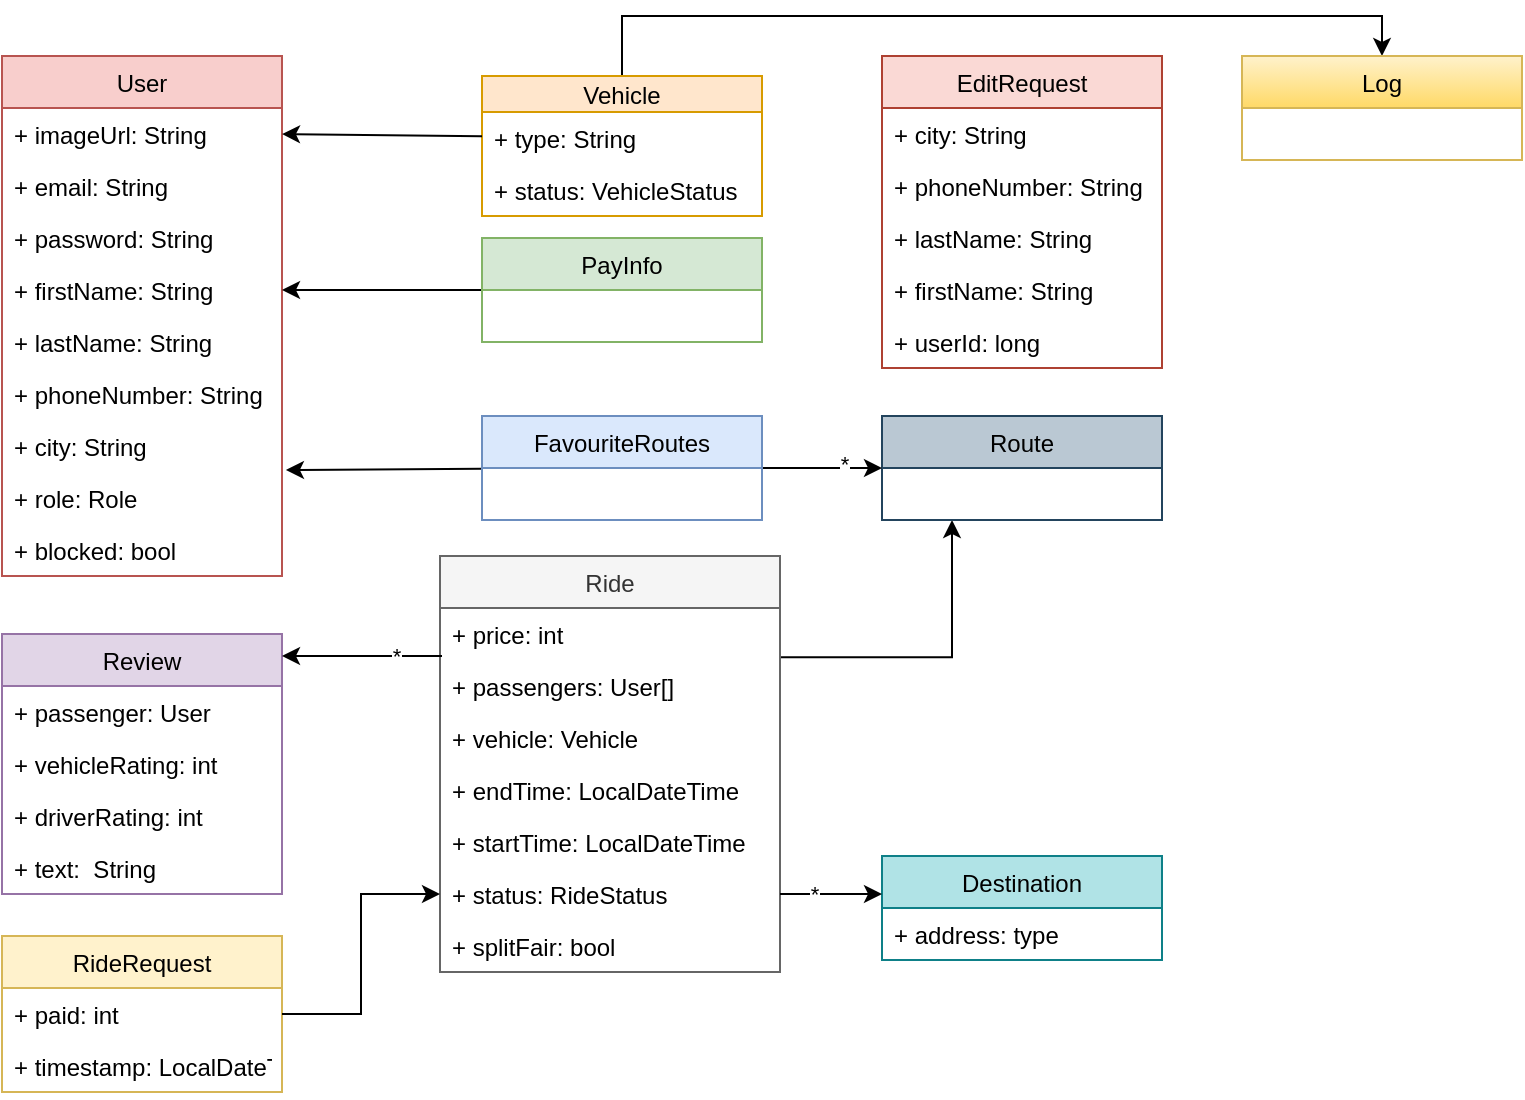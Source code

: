 <mxfile version="20.4.1" type="github">
  <diagram id="C5RBs43oDa-KdzZeNtuy" name="Class Diagram">
    <mxGraphModel dx="1038" dy="547" grid="1" gridSize="10" guides="1" tooltips="1" connect="1" arrows="1" fold="1" page="1" pageScale="1" pageWidth="827" pageHeight="1169" math="0" shadow="0">
      <root>
        <mxCell id="WIyWlLk6GJQsqaUBKTNV-0" />
        <mxCell id="WIyWlLk6GJQsqaUBKTNV-1" parent="WIyWlLk6GJQsqaUBKTNV-0" />
        <mxCell id="1hXaBC5g1eEKrx8nEejY-0" value="User" style="swimlane;fontStyle=0;childLayout=stackLayout;horizontal=1;startSize=26;fillColor=#f8cecc;horizontalStack=0;resizeParent=1;resizeParentMax=0;resizeLast=0;collapsible=1;marginBottom=0;strokeColor=#b85450;" vertex="1" parent="WIyWlLk6GJQsqaUBKTNV-1">
          <mxGeometry x="20" y="30" width="140" height="260" as="geometry" />
        </mxCell>
        <mxCell id="1hXaBC5g1eEKrx8nEejY-54" value="+ imageUrl: String" style="text;strokeColor=none;fillColor=none;align=left;verticalAlign=top;spacingLeft=4;spacingRight=4;overflow=hidden;rotatable=0;points=[[0,0.5],[1,0.5]];portConstraint=eastwest;" vertex="1" parent="1hXaBC5g1eEKrx8nEejY-0">
          <mxGeometry y="26" width="140" height="26" as="geometry" />
        </mxCell>
        <mxCell id="1hXaBC5g1eEKrx8nEejY-1" value="+ email: String" style="text;strokeColor=none;fillColor=none;align=left;verticalAlign=top;spacingLeft=4;spacingRight=4;overflow=hidden;rotatable=0;points=[[0,0.5],[1,0.5]];portConstraint=eastwest;" vertex="1" parent="1hXaBC5g1eEKrx8nEejY-0">
          <mxGeometry y="52" width="140" height="26" as="geometry" />
        </mxCell>
        <mxCell id="1hXaBC5g1eEKrx8nEejY-2" value="+ password: String" style="text;strokeColor=none;fillColor=none;align=left;verticalAlign=top;spacingLeft=4;spacingRight=4;overflow=hidden;rotatable=0;points=[[0,0.5],[1,0.5]];portConstraint=eastwest;" vertex="1" parent="1hXaBC5g1eEKrx8nEejY-0">
          <mxGeometry y="78" width="140" height="26" as="geometry" />
        </mxCell>
        <mxCell id="1hXaBC5g1eEKrx8nEejY-3" value="+ firstName: String" style="text;strokeColor=none;fillColor=none;align=left;verticalAlign=top;spacingLeft=4;spacingRight=4;overflow=hidden;rotatable=0;points=[[0,0.5],[1,0.5]];portConstraint=eastwest;" vertex="1" parent="1hXaBC5g1eEKrx8nEejY-0">
          <mxGeometry y="104" width="140" height="26" as="geometry" />
        </mxCell>
        <mxCell id="1hXaBC5g1eEKrx8nEejY-4" value="+ lastName: String" style="text;strokeColor=none;fillColor=none;align=left;verticalAlign=top;spacingLeft=4;spacingRight=4;overflow=hidden;rotatable=0;points=[[0,0.5],[1,0.5]];portConstraint=eastwest;" vertex="1" parent="1hXaBC5g1eEKrx8nEejY-0">
          <mxGeometry y="130" width="140" height="26" as="geometry" />
        </mxCell>
        <mxCell id="1hXaBC5g1eEKrx8nEejY-6" value="+ phoneNumber: String" style="text;strokeColor=none;fillColor=none;align=left;verticalAlign=top;spacingLeft=4;spacingRight=4;overflow=hidden;rotatable=0;points=[[0,0.5],[1,0.5]];portConstraint=eastwest;" vertex="1" parent="1hXaBC5g1eEKrx8nEejY-0">
          <mxGeometry y="156" width="140" height="26" as="geometry" />
        </mxCell>
        <mxCell id="1hXaBC5g1eEKrx8nEejY-5" value="+ city: String" style="text;strokeColor=none;fillColor=none;align=left;verticalAlign=top;spacingLeft=4;spacingRight=4;overflow=hidden;rotatable=0;points=[[0,0.5],[1,0.5]];portConstraint=eastwest;" vertex="1" parent="1hXaBC5g1eEKrx8nEejY-0">
          <mxGeometry y="182" width="140" height="26" as="geometry" />
        </mxCell>
        <mxCell id="1hXaBC5g1eEKrx8nEejY-7" value="+ role: Role" style="text;strokeColor=none;fillColor=none;align=left;verticalAlign=top;spacingLeft=4;spacingRight=4;overflow=hidden;rotatable=0;points=[[0,0.5],[1,0.5]];portConstraint=eastwest;" vertex="1" parent="1hXaBC5g1eEKrx8nEejY-0">
          <mxGeometry y="208" width="140" height="26" as="geometry" />
        </mxCell>
        <mxCell id="1hXaBC5g1eEKrx8nEejY-85" value="+ blocked: bool" style="text;strokeColor=none;fillColor=none;align=left;verticalAlign=top;spacingLeft=4;spacingRight=4;overflow=hidden;rotatable=0;points=[[0,0.5],[1,0.5]];portConstraint=eastwest;" vertex="1" parent="1hXaBC5g1eEKrx8nEejY-0">
          <mxGeometry y="234" width="140" height="26" as="geometry" />
        </mxCell>
        <mxCell id="1hXaBC5g1eEKrx8nEejY-90" style="edgeStyle=orthogonalEdgeStyle;rounded=0;orthogonalLoop=1;jettySize=auto;html=1;entryX=0.5;entryY=0;entryDx=0;entryDy=0;startArrow=none;startFill=0;exitX=0.5;exitY=0;exitDx=0;exitDy=0;" edge="1" parent="WIyWlLk6GJQsqaUBKTNV-1" source="1hXaBC5g1eEKrx8nEejY-8" target="1hXaBC5g1eEKrx8nEejY-86">
          <mxGeometry relative="1" as="geometry" />
        </mxCell>
        <mxCell id="1hXaBC5g1eEKrx8nEejY-8" value="Vehicle" style="swimlane;fontStyle=0;childLayout=stackLayout;horizontal=1;startSize=18;fillColor=#ffe6cc;horizontalStack=0;resizeParent=1;resizeParentMax=0;resizeLast=0;collapsible=1;marginBottom=0;strokeColor=#d79b00;" vertex="1" parent="WIyWlLk6GJQsqaUBKTNV-1">
          <mxGeometry x="260" y="40" width="140" height="70" as="geometry" />
        </mxCell>
        <mxCell id="1hXaBC5g1eEKrx8nEejY-11" value="+ type: String" style="text;strokeColor=none;fillColor=none;align=left;verticalAlign=top;spacingLeft=4;spacingRight=4;overflow=hidden;rotatable=0;points=[[0,0.5],[1,0.5]];portConstraint=eastwest;" vertex="1" parent="1hXaBC5g1eEKrx8nEejY-8">
          <mxGeometry y="18" width="140" height="26" as="geometry" />
        </mxCell>
        <mxCell id="1hXaBC5g1eEKrx8nEejY-40" value="+ status: VehicleStatus" style="text;strokeColor=none;fillColor=none;align=left;verticalAlign=top;spacingLeft=4;spacingRight=4;overflow=hidden;rotatable=0;points=[[0,0.5],[1,0.5]];portConstraint=eastwest;" vertex="1" parent="1hXaBC5g1eEKrx8nEejY-8">
          <mxGeometry y="44" width="140" height="26" as="geometry" />
        </mxCell>
        <mxCell id="1hXaBC5g1eEKrx8nEejY-12" style="rounded=0;orthogonalLoop=1;jettySize=auto;html=1;entryX=1;entryY=0.5;entryDx=0;entryDy=0;" edge="1" parent="WIyWlLk6GJQsqaUBKTNV-1" source="1hXaBC5g1eEKrx8nEejY-11" target="1hXaBC5g1eEKrx8nEejY-54">
          <mxGeometry relative="1" as="geometry" />
        </mxCell>
        <mxCell id="1hXaBC5g1eEKrx8nEejY-17" style="edgeStyle=orthogonalEdgeStyle;rounded=0;orthogonalLoop=1;jettySize=auto;html=1;entryX=1;entryY=0.5;entryDx=0;entryDy=0;" edge="1" parent="WIyWlLk6GJQsqaUBKTNV-1" source="1hXaBC5g1eEKrx8nEejY-13" target="1hXaBC5g1eEKrx8nEejY-3">
          <mxGeometry relative="1" as="geometry">
            <mxPoint x="190" y="147" as="targetPoint" />
            <Array as="points" />
          </mxGeometry>
        </mxCell>
        <mxCell id="1hXaBC5g1eEKrx8nEejY-13" value="PayInfo" style="swimlane;fontStyle=0;childLayout=stackLayout;horizontal=1;startSize=26;fillColor=#d5e8d4;horizontalStack=0;resizeParent=1;resizeParentMax=0;resizeLast=0;collapsible=1;marginBottom=0;strokeColor=#82b366;" vertex="1" parent="WIyWlLk6GJQsqaUBKTNV-1">
          <mxGeometry x="260" y="121" width="140" height="52" as="geometry" />
        </mxCell>
        <mxCell id="1hXaBC5g1eEKrx8nEejY-72" style="edgeStyle=orthogonalEdgeStyle;rounded=0;orthogonalLoop=1;jettySize=auto;html=1;entryX=0.25;entryY=1;entryDx=0;entryDy=0;startArrow=none;startFill=0;exitX=1.001;exitY=0.946;exitDx=0;exitDy=0;exitPerimeter=0;" edge="1" parent="WIyWlLk6GJQsqaUBKTNV-1" source="1hXaBC5g1eEKrx8nEejY-19" target="1hXaBC5g1eEKrx8nEejY-70">
          <mxGeometry relative="1" as="geometry" />
        </mxCell>
        <mxCell id="1hXaBC5g1eEKrx8nEejY-18" value="Ride" style="swimlane;fontStyle=0;childLayout=stackLayout;horizontal=1;startSize=26;fillColor=#f5f5f5;horizontalStack=0;resizeParent=1;resizeParentMax=0;resizeLast=0;collapsible=1;marginBottom=0;fontColor=#333333;strokeColor=#666666;" vertex="1" parent="WIyWlLk6GJQsqaUBKTNV-1">
          <mxGeometry x="239" y="280" width="170" height="208" as="geometry" />
        </mxCell>
        <mxCell id="1hXaBC5g1eEKrx8nEejY-19" value="+ price: int" style="text;strokeColor=none;fillColor=none;align=left;verticalAlign=top;spacingLeft=4;spacingRight=4;overflow=hidden;rotatable=0;points=[[0,0.5],[1,0.5]];portConstraint=eastwest;" vertex="1" parent="1hXaBC5g1eEKrx8nEejY-18">
          <mxGeometry y="26" width="170" height="26" as="geometry" />
        </mxCell>
        <mxCell id="1hXaBC5g1eEKrx8nEejY-23" value="+ passengers: User[]" style="text;strokeColor=none;fillColor=none;align=left;verticalAlign=top;spacingLeft=4;spacingRight=4;overflow=hidden;rotatable=0;points=[[0,0.5],[1,0.5]];portConstraint=eastwest;" vertex="1" parent="1hXaBC5g1eEKrx8nEejY-18">
          <mxGeometry y="52" width="170" height="26" as="geometry" />
        </mxCell>
        <mxCell id="1hXaBC5g1eEKrx8nEejY-24" value="+ vehicle: Vehicle" style="text;strokeColor=none;fillColor=none;align=left;verticalAlign=top;spacingLeft=4;spacingRight=4;overflow=hidden;rotatable=0;points=[[0,0.5],[1,0.5]];portConstraint=eastwest;" vertex="1" parent="1hXaBC5g1eEKrx8nEejY-18">
          <mxGeometry y="78" width="170" height="26" as="geometry" />
        </mxCell>
        <mxCell id="1hXaBC5g1eEKrx8nEejY-30" value="+ endTime: LocalDateTime" style="text;strokeColor=none;fillColor=none;align=left;verticalAlign=top;spacingLeft=4;spacingRight=4;overflow=hidden;rotatable=0;points=[[0,0.5],[1,0.5]];portConstraint=eastwest;" vertex="1" parent="1hXaBC5g1eEKrx8nEejY-18">
          <mxGeometry y="104" width="170" height="26" as="geometry" />
        </mxCell>
        <mxCell id="1hXaBC5g1eEKrx8nEejY-27" value="+ startTime: LocalDateTime" style="text;strokeColor=none;fillColor=none;align=left;verticalAlign=top;spacingLeft=4;spacingRight=4;overflow=hidden;rotatable=0;points=[[0,0.5],[1,0.5]];portConstraint=eastwest;" vertex="1" parent="1hXaBC5g1eEKrx8nEejY-18">
          <mxGeometry y="130" width="170" height="26" as="geometry" />
        </mxCell>
        <mxCell id="1hXaBC5g1eEKrx8nEejY-39" value="+ status: RideStatus" style="text;strokeColor=none;fillColor=none;align=left;verticalAlign=top;spacingLeft=4;spacingRight=4;overflow=hidden;rotatable=0;points=[[0,0.5],[1,0.5]];portConstraint=eastwest;" vertex="1" parent="1hXaBC5g1eEKrx8nEejY-18">
          <mxGeometry y="156" width="170" height="26" as="geometry" />
        </mxCell>
        <mxCell id="1hXaBC5g1eEKrx8nEejY-43" value="+ splitFair: bool" style="text;strokeColor=none;fillColor=none;align=left;verticalAlign=top;spacingLeft=4;spacingRight=4;overflow=hidden;rotatable=0;points=[[0,0.5],[1,0.5]];portConstraint=eastwest;" vertex="1" parent="1hXaBC5g1eEKrx8nEejY-18">
          <mxGeometry y="182" width="170" height="26" as="geometry" />
        </mxCell>
        <mxCell id="1hXaBC5g1eEKrx8nEejY-34" value="Destination" style="swimlane;fontStyle=0;childLayout=stackLayout;horizontal=1;startSize=26;fillColor=#b0e3e6;horizontalStack=0;resizeParent=1;resizeParentMax=0;resizeLast=0;collapsible=1;marginBottom=0;strokeColor=#0e8088;" vertex="1" parent="WIyWlLk6GJQsqaUBKTNV-1">
          <mxGeometry x="460" y="430" width="140" height="52" as="geometry" />
        </mxCell>
        <mxCell id="1hXaBC5g1eEKrx8nEejY-37" value="+ address: type" style="text;strokeColor=none;fillColor=none;align=left;verticalAlign=top;spacingLeft=4;spacingRight=4;overflow=hidden;rotatable=0;points=[[0,0.5],[1,0.5]];portConstraint=eastwest;" vertex="1" parent="1hXaBC5g1eEKrx8nEejY-34">
          <mxGeometry y="26" width="140" height="26" as="geometry" />
        </mxCell>
        <mxCell id="1hXaBC5g1eEKrx8nEejY-41" style="rounded=0;orthogonalLoop=1;jettySize=auto;html=1;startArrow=none;startFill=0;exitX=1;exitY=0.5;exitDx=0;exitDy=0;" edge="1" parent="WIyWlLk6GJQsqaUBKTNV-1" source="1hXaBC5g1eEKrx8nEejY-39">
          <mxGeometry relative="1" as="geometry">
            <mxPoint x="410" y="470" as="sourcePoint" />
            <mxPoint x="460" y="449" as="targetPoint" />
          </mxGeometry>
        </mxCell>
        <mxCell id="1hXaBC5g1eEKrx8nEejY-42" value="*" style="edgeLabel;html=1;align=center;verticalAlign=middle;resizable=0;points=[];" vertex="1" connectable="0" parent="1hXaBC5g1eEKrx8nEejY-41">
          <mxGeometry x="-0.343" relative="1" as="geometry">
            <mxPoint as="offset" />
          </mxGeometry>
        </mxCell>
        <mxCell id="1hXaBC5g1eEKrx8nEejY-44" value="Review" style="swimlane;fontStyle=0;childLayout=stackLayout;horizontal=1;startSize=26;fillColor=#e1d5e7;horizontalStack=0;resizeParent=1;resizeParentMax=0;resizeLast=0;collapsible=1;marginBottom=0;strokeColor=#9673a6;" vertex="1" parent="WIyWlLk6GJQsqaUBKTNV-1">
          <mxGeometry x="20" y="319" width="140" height="130" as="geometry" />
        </mxCell>
        <mxCell id="1hXaBC5g1eEKrx8nEejY-46" value="+ passenger: User" style="text;strokeColor=none;fillColor=none;align=left;verticalAlign=top;spacingLeft=4;spacingRight=4;overflow=hidden;rotatable=0;points=[[0,0.5],[1,0.5]];portConstraint=eastwest;" vertex="1" parent="1hXaBC5g1eEKrx8nEejY-44">
          <mxGeometry y="26" width="140" height="26" as="geometry" />
        </mxCell>
        <mxCell id="1hXaBC5g1eEKrx8nEejY-45" value="+ vehicleRating: int" style="text;strokeColor=none;fillColor=none;align=left;verticalAlign=top;spacingLeft=4;spacingRight=4;overflow=hidden;rotatable=0;points=[[0,0.5],[1,0.5]];portConstraint=eastwest;" vertex="1" parent="1hXaBC5g1eEKrx8nEejY-44">
          <mxGeometry y="52" width="140" height="26" as="geometry" />
        </mxCell>
        <mxCell id="1hXaBC5g1eEKrx8nEejY-47" value="+ driverRating: int" style="text;strokeColor=none;fillColor=none;align=left;verticalAlign=top;spacingLeft=4;spacingRight=4;overflow=hidden;rotatable=0;points=[[0,0.5],[1,0.5]];portConstraint=eastwest;" vertex="1" parent="1hXaBC5g1eEKrx8nEejY-44">
          <mxGeometry y="78" width="140" height="26" as="geometry" />
        </mxCell>
        <mxCell id="1hXaBC5g1eEKrx8nEejY-80" value="+ text:  String" style="text;strokeColor=none;fillColor=none;align=left;verticalAlign=top;spacingLeft=4;spacingRight=4;overflow=hidden;rotatable=0;points=[[0,0.5],[1,0.5]];portConstraint=eastwest;" vertex="1" parent="1hXaBC5g1eEKrx8nEejY-44">
          <mxGeometry y="104" width="140" height="26" as="geometry" />
        </mxCell>
        <mxCell id="1hXaBC5g1eEKrx8nEejY-48" style="rounded=0;orthogonalLoop=1;jettySize=auto;html=1;startArrow=none;startFill=0;" edge="1" parent="WIyWlLk6GJQsqaUBKTNV-1">
          <mxGeometry relative="1" as="geometry">
            <mxPoint x="240" y="330" as="sourcePoint" />
            <mxPoint x="160" y="330" as="targetPoint" />
          </mxGeometry>
        </mxCell>
        <mxCell id="1hXaBC5g1eEKrx8nEejY-49" value="*" style="edgeLabel;html=1;align=center;verticalAlign=middle;resizable=0;points=[];" vertex="1" connectable="0" parent="1hXaBC5g1eEKrx8nEejY-48">
          <mxGeometry x="-0.416" relative="1" as="geometry">
            <mxPoint as="offset" />
          </mxGeometry>
        </mxCell>
        <mxCell id="1hXaBC5g1eEKrx8nEejY-50" value="EditRequest" style="swimlane;fontStyle=0;childLayout=stackLayout;horizontal=1;startSize=26;fillColor=#fad9d5;horizontalStack=0;resizeParent=1;resizeParentMax=0;resizeLast=0;collapsible=1;marginBottom=0;strokeColor=#ae4132;" vertex="1" parent="WIyWlLk6GJQsqaUBKTNV-1">
          <mxGeometry x="460" y="30" width="140" height="156" as="geometry" />
        </mxCell>
        <mxCell id="1hXaBC5g1eEKrx8nEejY-58" value="+ city: String" style="text;strokeColor=none;fillColor=none;align=left;verticalAlign=top;spacingLeft=4;spacingRight=4;overflow=hidden;rotatable=0;points=[[0,0.5],[1,0.5]];portConstraint=eastwest;" vertex="1" parent="1hXaBC5g1eEKrx8nEejY-50">
          <mxGeometry y="26" width="140" height="26" as="geometry" />
        </mxCell>
        <mxCell id="1hXaBC5g1eEKrx8nEejY-57" value="+ phoneNumber: String" style="text;strokeColor=none;fillColor=none;align=left;verticalAlign=top;spacingLeft=4;spacingRight=4;overflow=hidden;rotatable=0;points=[[0,0.5],[1,0.5]];portConstraint=eastwest;" vertex="1" parent="1hXaBC5g1eEKrx8nEejY-50">
          <mxGeometry y="52" width="140" height="26" as="geometry" />
        </mxCell>
        <mxCell id="1hXaBC5g1eEKrx8nEejY-56" value="+ lastName: String" style="text;strokeColor=none;fillColor=none;align=left;verticalAlign=top;spacingLeft=4;spacingRight=4;overflow=hidden;rotatable=0;points=[[0,0.5],[1,0.5]];portConstraint=eastwest;" vertex="1" parent="1hXaBC5g1eEKrx8nEejY-50">
          <mxGeometry y="78" width="140" height="26" as="geometry" />
        </mxCell>
        <mxCell id="1hXaBC5g1eEKrx8nEejY-55" value="+ firstName: String" style="text;strokeColor=none;fillColor=none;align=left;verticalAlign=top;spacingLeft=4;spacingRight=4;overflow=hidden;rotatable=0;points=[[0,0.5],[1,0.5]];portConstraint=eastwest;" vertex="1" parent="1hXaBC5g1eEKrx8nEejY-50">
          <mxGeometry y="104" width="140" height="26" as="geometry" />
        </mxCell>
        <mxCell id="1hXaBC5g1eEKrx8nEejY-60" value="+ userId: long" style="text;strokeColor=none;fillColor=none;align=left;verticalAlign=top;spacingLeft=4;spacingRight=4;overflow=hidden;rotatable=0;points=[[0,0.5],[1,0.5]];portConstraint=eastwest;" vertex="1" parent="1hXaBC5g1eEKrx8nEejY-50">
          <mxGeometry y="130" width="140" height="26" as="geometry" />
        </mxCell>
        <mxCell id="1hXaBC5g1eEKrx8nEejY-70" value="Route" style="swimlane;fontStyle=0;childLayout=stackLayout;horizontal=1;startSize=26;fillColor=#bac8d3;horizontalStack=0;resizeParent=1;resizeParentMax=0;resizeLast=0;collapsible=1;marginBottom=0;strokeColor=#23445d;" vertex="1" parent="WIyWlLk6GJQsqaUBKTNV-1">
          <mxGeometry x="460" y="210" width="140" height="52" as="geometry" />
        </mxCell>
        <mxCell id="1hXaBC5g1eEKrx8nEejY-74" value="RideRequest" style="swimlane;fontStyle=0;childLayout=stackLayout;horizontal=1;startSize=26;fillColor=#fff2cc;horizontalStack=0;resizeParent=1;resizeParentMax=0;resizeLast=0;collapsible=1;marginBottom=0;strokeColor=#d6b656;" vertex="1" parent="WIyWlLk6GJQsqaUBKTNV-1">
          <mxGeometry x="20" y="470" width="140" height="78" as="geometry" />
        </mxCell>
        <mxCell id="1hXaBC5g1eEKrx8nEejY-79" value="+ paid: int" style="text;strokeColor=none;fillColor=none;align=left;verticalAlign=top;spacingLeft=4;spacingRight=4;overflow=hidden;rotatable=0;points=[[0,0.5],[1,0.5]];portConstraint=eastwest;" vertex="1" parent="1hXaBC5g1eEKrx8nEejY-74">
          <mxGeometry y="26" width="140" height="26" as="geometry" />
        </mxCell>
        <mxCell id="1hXaBC5g1eEKrx8nEejY-77" value="+ timestamp: LocalDateTime" style="text;strokeColor=none;fillColor=none;align=left;verticalAlign=top;spacingLeft=4;spacingRight=4;overflow=hidden;rotatable=0;points=[[0,0.5],[1,0.5]];portConstraint=eastwest;" vertex="1" parent="1hXaBC5g1eEKrx8nEejY-74">
          <mxGeometry y="52" width="140" height="26" as="geometry" />
        </mxCell>
        <mxCell id="1hXaBC5g1eEKrx8nEejY-78" style="edgeStyle=orthogonalEdgeStyle;rounded=0;orthogonalLoop=1;jettySize=auto;html=1;entryX=0;entryY=0.5;entryDx=0;entryDy=0;startArrow=none;startFill=0;exitX=1;exitY=0.5;exitDx=0;exitDy=0;" edge="1" parent="WIyWlLk6GJQsqaUBKTNV-1" source="1hXaBC5g1eEKrx8nEejY-79" target="1hXaBC5g1eEKrx8nEejY-39">
          <mxGeometry relative="1" as="geometry" />
        </mxCell>
        <mxCell id="1hXaBC5g1eEKrx8nEejY-82" style="edgeStyle=none;rounded=0;orthogonalLoop=1;jettySize=auto;html=1;entryX=1.014;entryY=-0.038;entryDx=0;entryDy=0;entryPerimeter=0;startArrow=none;startFill=0;" edge="1" parent="WIyWlLk6GJQsqaUBKTNV-1" source="1hXaBC5g1eEKrx8nEejY-81" target="1hXaBC5g1eEKrx8nEejY-7">
          <mxGeometry relative="1" as="geometry" />
        </mxCell>
        <mxCell id="1hXaBC5g1eEKrx8nEejY-83" style="edgeStyle=none;rounded=0;orthogonalLoop=1;jettySize=auto;html=1;startArrow=none;startFill=0;entryX=0;entryY=0.5;entryDx=0;entryDy=0;" edge="1" parent="WIyWlLk6GJQsqaUBKTNV-1" source="1hXaBC5g1eEKrx8nEejY-81" target="1hXaBC5g1eEKrx8nEejY-70">
          <mxGeometry relative="1" as="geometry">
            <mxPoint x="590" y="240" as="targetPoint" />
          </mxGeometry>
        </mxCell>
        <mxCell id="1hXaBC5g1eEKrx8nEejY-84" value="*" style="edgeLabel;html=1;align=center;verticalAlign=middle;resizable=0;points=[];" vertex="1" connectable="0" parent="1hXaBC5g1eEKrx8nEejY-83">
          <mxGeometry x="0.362" y="2" relative="1" as="geometry">
            <mxPoint as="offset" />
          </mxGeometry>
        </mxCell>
        <mxCell id="1hXaBC5g1eEKrx8nEejY-81" value="FavouriteRoutes" style="swimlane;fontStyle=0;childLayout=stackLayout;horizontal=1;startSize=26;fillColor=#dae8fc;horizontalStack=0;resizeParent=1;resizeParentMax=0;resizeLast=0;collapsible=1;marginBottom=0;strokeColor=#6c8ebf;" vertex="1" parent="WIyWlLk6GJQsqaUBKTNV-1">
          <mxGeometry x="260" y="210" width="140" height="52" as="geometry" />
        </mxCell>
        <mxCell id="1hXaBC5g1eEKrx8nEejY-86" value="Log" style="swimlane;fontStyle=0;childLayout=stackLayout;horizontal=1;startSize=26;fillColor=#fff2cc;horizontalStack=0;resizeParent=1;resizeParentMax=0;resizeLast=0;collapsible=1;marginBottom=0;gradientColor=#ffd966;strokeColor=#d6b656;" vertex="1" parent="WIyWlLk6GJQsqaUBKTNV-1">
          <mxGeometry x="640" y="30" width="140" height="52" as="geometry" />
        </mxCell>
      </root>
    </mxGraphModel>
  </diagram>
</mxfile>
